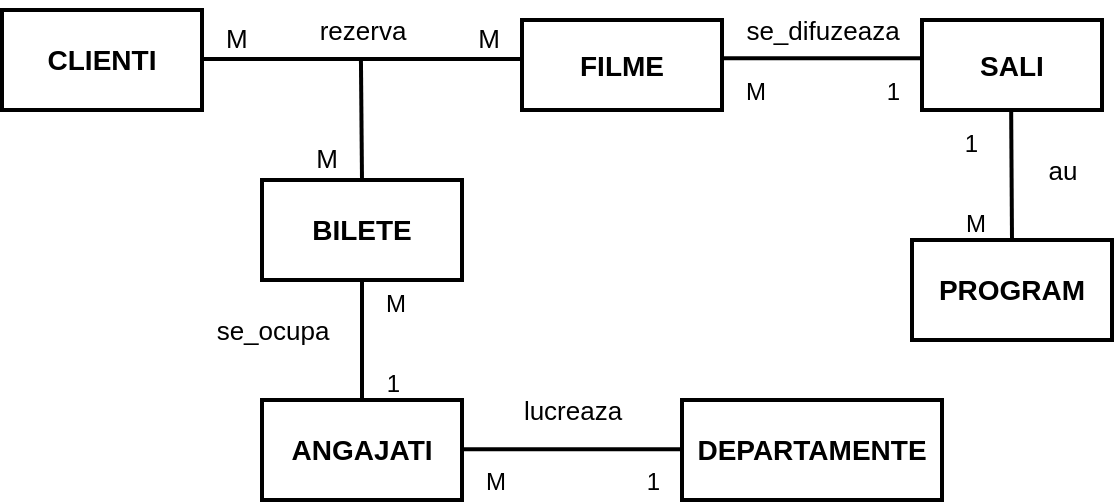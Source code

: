 <mxfile version="24.7.17">
  <diagram name="Page-1" id="Dzm7KrGVt5WEHozSuBk3">
    <mxGraphModel dx="875" dy="518" grid="1" gridSize="10" guides="1" tooltips="1" connect="1" arrows="1" fold="1" page="1" pageScale="1" pageWidth="1169" pageHeight="827" math="0" shadow="0">
      <root>
        <mxCell id="0" />
        <mxCell id="1" parent="0" />
        <mxCell id="lsFawcely_5AxnaPMuyo-10" value="&lt;font style=&quot;font-size: 14px;&quot;&gt;&lt;b&gt;ANGAJATI&lt;/b&gt;&lt;/font&gt;" style="whiteSpace=wrap;html=1;align=center;strokeWidth=2;" vertex="1" parent="1">
          <mxGeometry x="170" y="320" width="100" height="50" as="geometry" />
        </mxCell>
        <mxCell id="lsFawcely_5AxnaPMuyo-12" value="&lt;font style=&quot;font-size: 14px;&quot;&gt;&lt;b&gt;DEPARTAMENTE&lt;/b&gt;&lt;/font&gt;" style="whiteSpace=wrap;html=1;align=center;strokeWidth=2;" vertex="1" parent="1">
          <mxGeometry x="380" y="320" width="130" height="50" as="geometry" />
        </mxCell>
        <mxCell id="lsFawcely_5AxnaPMuyo-13" value="&lt;font style=&quot;font-size: 14px;&quot;&gt;&lt;b&gt;BILETE&lt;/b&gt;&lt;/font&gt;" style="whiteSpace=wrap;html=1;align=center;strokeWidth=2;" vertex="1" parent="1">
          <mxGeometry x="170" y="210" width="100" height="50" as="geometry" />
        </mxCell>
        <mxCell id="lsFawcely_5AxnaPMuyo-14" value="&lt;font style=&quot;font-size: 14px;&quot;&gt;&lt;b&gt;CLIENTI&lt;/b&gt;&lt;/font&gt;" style="whiteSpace=wrap;html=1;align=center;strokeWidth=2;" vertex="1" parent="1">
          <mxGeometry x="40" y="125" width="100" height="50" as="geometry" />
        </mxCell>
        <mxCell id="lsFawcely_5AxnaPMuyo-15" value="&lt;font style=&quot;font-size: 14px;&quot;&gt;&lt;b&gt;FILME&lt;/b&gt;&lt;/font&gt;" style="whiteSpace=wrap;html=1;align=center;strokeWidth=2;" vertex="1" parent="1">
          <mxGeometry x="300" y="130" width="100" height="45" as="geometry" />
        </mxCell>
        <mxCell id="lsFawcely_5AxnaPMuyo-17" value="&lt;font style=&quot;font-size: 14px;&quot;&gt;&lt;b&gt;SALI&lt;/b&gt;&lt;/font&gt;" style="whiteSpace=wrap;html=1;align=center;strokeWidth=2;" vertex="1" parent="1">
          <mxGeometry x="500" y="130" width="90" height="45" as="geometry" />
        </mxCell>
        <mxCell id="lsFawcely_5AxnaPMuyo-18" value="&lt;font style=&quot;font-size: 14px;&quot;&gt;&lt;b&gt;PROGRAM&lt;/b&gt;&lt;/font&gt;" style="whiteSpace=wrap;html=1;align=center;strokeWidth=2;" vertex="1" parent="1">
          <mxGeometry x="495" y="240" width="100" height="50" as="geometry" />
        </mxCell>
        <mxCell id="lsFawcely_5AxnaPMuyo-22" value="" style="endArrow=none;html=1;rounded=0;strokeWidth=2;" edge="1" parent="1">
          <mxGeometry relative="1" as="geometry">
            <mxPoint x="140" y="149.47" as="sourcePoint" />
            <mxPoint x="300" y="149.47" as="targetPoint" />
          </mxGeometry>
        </mxCell>
        <mxCell id="lsFawcely_5AxnaPMuyo-23" value="&lt;font style=&quot;font-size: 13px;&quot;&gt;M&lt;/font&gt;" style="resizable=0;html=1;whiteSpace=wrap;align=left;verticalAlign=bottom;" connectable="0" vertex="1" parent="lsFawcely_5AxnaPMuyo-22">
          <mxGeometry x="-1" relative="1" as="geometry">
            <mxPoint x="10" as="offset" />
          </mxGeometry>
        </mxCell>
        <mxCell id="lsFawcely_5AxnaPMuyo-24" value="&lt;font style=&quot;font-size: 13px;&quot;&gt;M&lt;/font&gt;" style="resizable=0;html=1;whiteSpace=wrap;align=right;verticalAlign=bottom;" connectable="0" vertex="1" parent="lsFawcely_5AxnaPMuyo-22">
          <mxGeometry x="1" relative="1" as="geometry">
            <mxPoint x="-10" as="offset" />
          </mxGeometry>
        </mxCell>
        <mxCell id="lsFawcely_5AxnaPMuyo-25" value="" style="endArrow=none;html=1;rounded=0;strokeWidth=2;" edge="1" parent="1">
          <mxGeometry relative="1" as="geometry">
            <mxPoint x="219.47" y="150" as="sourcePoint" />
            <mxPoint x="220" y="210" as="targetPoint" />
          </mxGeometry>
        </mxCell>
        <mxCell id="lsFawcely_5AxnaPMuyo-26" value="&lt;font style=&quot;font-size: 13px;&quot;&gt;&lt;span&gt;M&lt;/span&gt;&lt;/font&gt;" style="resizable=0;html=1;whiteSpace=wrap;align=right;verticalAlign=bottom;fontStyle=0" connectable="0" vertex="1" parent="lsFawcely_5AxnaPMuyo-25">
          <mxGeometry x="1" relative="1" as="geometry">
            <mxPoint x="-10" as="offset" />
          </mxGeometry>
        </mxCell>
        <mxCell id="lsFawcely_5AxnaPMuyo-29" value="" style="endArrow=none;html=1;rounded=0;entryX=0.5;entryY=0;entryDx=0;entryDy=0;strokeWidth=2;" edge="1" parent="1" target="lsFawcely_5AxnaPMuyo-10">
          <mxGeometry relative="1" as="geometry">
            <mxPoint x="220" y="260" as="sourcePoint" />
            <mxPoint x="220" y="310" as="targetPoint" />
          </mxGeometry>
        </mxCell>
        <mxCell id="lsFawcely_5AxnaPMuyo-30" value="M" style="resizable=0;html=1;whiteSpace=wrap;align=left;verticalAlign=bottom;" connectable="0" vertex="1" parent="lsFawcely_5AxnaPMuyo-29">
          <mxGeometry x="-1" relative="1" as="geometry">
            <mxPoint x="10" y="20" as="offset" />
          </mxGeometry>
        </mxCell>
        <mxCell id="lsFawcely_5AxnaPMuyo-31" value="1" style="resizable=0;html=1;whiteSpace=wrap;align=right;verticalAlign=bottom;" connectable="0" vertex="1" parent="lsFawcely_5AxnaPMuyo-29">
          <mxGeometry x="1" relative="1" as="geometry">
            <mxPoint x="20" as="offset" />
          </mxGeometry>
        </mxCell>
        <mxCell id="lsFawcely_5AxnaPMuyo-34" value="" style="endArrow=none;html=1;rounded=0;strokeWidth=2;" edge="1" parent="1">
          <mxGeometry relative="1" as="geometry">
            <mxPoint x="270" y="344.58" as="sourcePoint" />
            <mxPoint x="380" y="344.58" as="targetPoint" />
          </mxGeometry>
        </mxCell>
        <mxCell id="lsFawcely_5AxnaPMuyo-35" value="M" style="resizable=0;html=1;whiteSpace=wrap;align=left;verticalAlign=bottom;" connectable="0" vertex="1" parent="lsFawcely_5AxnaPMuyo-34">
          <mxGeometry x="-1" relative="1" as="geometry">
            <mxPoint x="10" y="25" as="offset" />
          </mxGeometry>
        </mxCell>
        <mxCell id="lsFawcely_5AxnaPMuyo-36" value="1" style="resizable=0;html=1;whiteSpace=wrap;align=right;verticalAlign=bottom;" connectable="0" vertex="1" parent="lsFawcely_5AxnaPMuyo-34">
          <mxGeometry x="1" relative="1" as="geometry">
            <mxPoint x="-10" y="25" as="offset" />
          </mxGeometry>
        </mxCell>
        <mxCell id="lsFawcely_5AxnaPMuyo-38" value="" style="endArrow=none;html=1;rounded=0;strokeWidth=2;" edge="1" parent="1">
          <mxGeometry relative="1" as="geometry">
            <mxPoint x="400" y="149.17" as="sourcePoint" />
            <mxPoint x="500" y="149.17" as="targetPoint" />
          </mxGeometry>
        </mxCell>
        <mxCell id="lsFawcely_5AxnaPMuyo-39" value="M" style="resizable=0;html=1;whiteSpace=wrap;align=left;verticalAlign=bottom;" connectable="0" vertex="1" parent="lsFawcely_5AxnaPMuyo-38">
          <mxGeometry x="-1" relative="1" as="geometry">
            <mxPoint x="10" y="25" as="offset" />
          </mxGeometry>
        </mxCell>
        <mxCell id="lsFawcely_5AxnaPMuyo-40" value="1" style="resizable=0;html=1;whiteSpace=wrap;align=right;verticalAlign=bottom;" connectable="0" vertex="1" parent="lsFawcely_5AxnaPMuyo-38">
          <mxGeometry x="1" relative="1" as="geometry">
            <mxPoint x="-10" y="25" as="offset" />
          </mxGeometry>
        </mxCell>
        <mxCell id="lsFawcely_5AxnaPMuyo-41" value="" style="endArrow=none;html=1;rounded=0;strokeWidth=2;exitX=0.5;exitY=0;exitDx=0;exitDy=0;" edge="1" parent="1">
          <mxGeometry relative="1" as="geometry">
            <mxPoint x="545" y="240" as="sourcePoint" />
            <mxPoint x="544.58" y="175" as="targetPoint" />
          </mxGeometry>
        </mxCell>
        <mxCell id="lsFawcely_5AxnaPMuyo-42" value="M" style="resizable=0;html=1;whiteSpace=wrap;align=left;verticalAlign=bottom;" connectable="0" vertex="1" parent="lsFawcely_5AxnaPMuyo-41">
          <mxGeometry x="-1" relative="1" as="geometry">
            <mxPoint x="-25" as="offset" />
          </mxGeometry>
        </mxCell>
        <mxCell id="lsFawcely_5AxnaPMuyo-43" value="1" style="resizable=0;html=1;whiteSpace=wrap;align=right;verticalAlign=bottom;" connectable="0" vertex="1" parent="lsFawcely_5AxnaPMuyo-41">
          <mxGeometry x="1" relative="1" as="geometry">
            <mxPoint x="-15" y="25" as="offset" />
          </mxGeometry>
        </mxCell>
        <mxCell id="lsFawcely_5AxnaPMuyo-44" value="&lt;font style=&quot;font-size: 13px;&quot;&gt;rezerva&lt;/font&gt;" style="text;html=1;align=center;verticalAlign=middle;resizable=0;points=[];autosize=1;strokeColor=none;fillColor=none;" vertex="1" parent="1">
          <mxGeometry x="185" y="120" width="70" height="30" as="geometry" />
        </mxCell>
        <mxCell id="lsFawcely_5AxnaPMuyo-45" value="&lt;font style=&quot;font-size: 13px;&quot;&gt;se_ocupa&lt;/font&gt;" style="text;html=1;align=center;verticalAlign=middle;resizable=0;points=[];autosize=1;strokeColor=none;fillColor=none;" vertex="1" parent="1">
          <mxGeometry x="135" y="270" width="80" height="30" as="geometry" />
        </mxCell>
        <mxCell id="lsFawcely_5AxnaPMuyo-46" value="&lt;font style=&quot;font-size: 13px;&quot;&gt;lucreaza&lt;/font&gt;" style="text;html=1;align=center;verticalAlign=middle;resizable=0;points=[];autosize=1;strokeColor=none;fillColor=none;" vertex="1" parent="1">
          <mxGeometry x="290" y="310" width="70" height="30" as="geometry" />
        </mxCell>
        <mxCell id="lsFawcely_5AxnaPMuyo-47" value="&lt;span style=&quot;font-size: 13px;&quot;&gt;se_difuzeaza&lt;/span&gt;" style="text;html=1;align=center;verticalAlign=middle;resizable=0;points=[];autosize=1;strokeColor=none;fillColor=none;" vertex="1" parent="1">
          <mxGeometry x="400" y="120" width="100" height="30" as="geometry" />
        </mxCell>
        <mxCell id="lsFawcely_5AxnaPMuyo-48" value="&lt;font style=&quot;font-size: 13px;&quot;&gt;au&lt;/font&gt;" style="text;html=1;align=center;verticalAlign=middle;resizable=0;points=[];autosize=1;strokeColor=none;fillColor=none;" vertex="1" parent="1">
          <mxGeometry x="550" y="190" width="40" height="30" as="geometry" />
        </mxCell>
      </root>
    </mxGraphModel>
  </diagram>
</mxfile>
